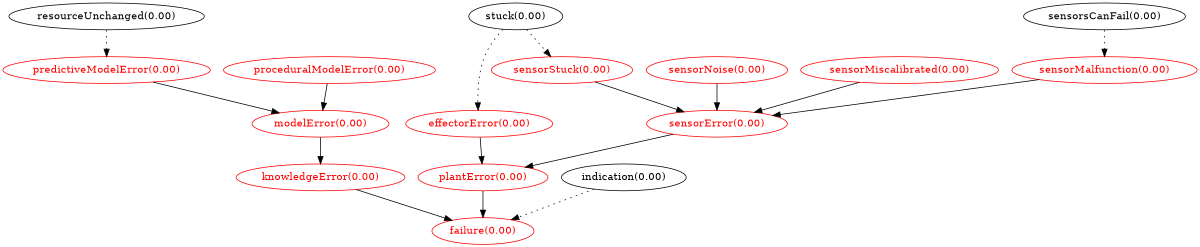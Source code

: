 digraph failures {
  size="8,10"
  "failure(0.00)" [shape=ellipse,color=red,fontcolor=red];
  "knowledgeError(0.00)" [shape=ellipse,color=red,fontcolor=red];
  "plantError(0.00)" [shape=ellipse,color=red,fontcolor=red];
  "modelError(0.00)" [shape=ellipse,color=red,fontcolor=red];
  "predictiveModelError(0.00)" [shape=ellipse,color=red,fontcolor=red];
  "proceduralModelError(0.00)" [shape=ellipse,color=red,fontcolor=red];
  "effectorError(0.00)" [shape=ellipse,color=red,fontcolor=red];
  "sensorError(0.00)" [shape=ellipse,color=red,fontcolor=red];
  "sensorNoise(0.00)" [shape=ellipse,color=red,fontcolor=red];
  "sensorMiscalibrated(0.00)" [shape=ellipse,color=red,fontcolor=red];
  "sensorMalfunction(0.00)" [shape=ellipse,color=red,fontcolor=red];
  "sensorStuck(0.00)" [shape=ellipse,color=red,fontcolor=red];
  "knowledgeError(0.00)" -> "failure(0.00)";
  "plantError(0.00)" -> "failure(0.00)";
  "indication(0.00)" -> "failure(0.00)" [style = dotted];
  "modelError(0.00)" -> "knowledgeError(0.00)";
  "sensorError(0.00)" -> "plantError(0.00)";
  "effectorError(0.00)" -> "plantError(0.00)";
  "predictiveModelError(0.00)" -> "modelError(0.00)";
  "proceduralModelError(0.00)" -> "modelError(0.00)";
  "resourceUnchanged(0.00)" -> "predictiveModelError(0.00)" [style = dotted];
  "stuck(0.00)" -> "effectorError(0.00)" [style = dotted];
  "sensorNoise(0.00)" -> "sensorError(0.00)";
  "sensorStuck(0.00)" -> "sensorError(0.00)";
  "sensorMiscalibrated(0.00)" -> "sensorError(0.00)";
  "sensorMalfunction(0.00)" -> "sensorError(0.00)";
  "sensorsCanFail(0.00)" -> "sensorMalfunction(0.00)" [style = dotted];
  "stuck(0.00)" -> "sensorStuck(0.00)" [style = dotted];
}
